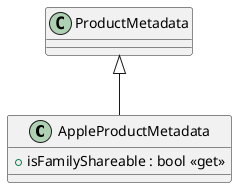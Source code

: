 @startuml
class AppleProductMetadata {
    + isFamilyShareable : bool <<get>>
}
ProductMetadata <|-- AppleProductMetadata
@enduml
